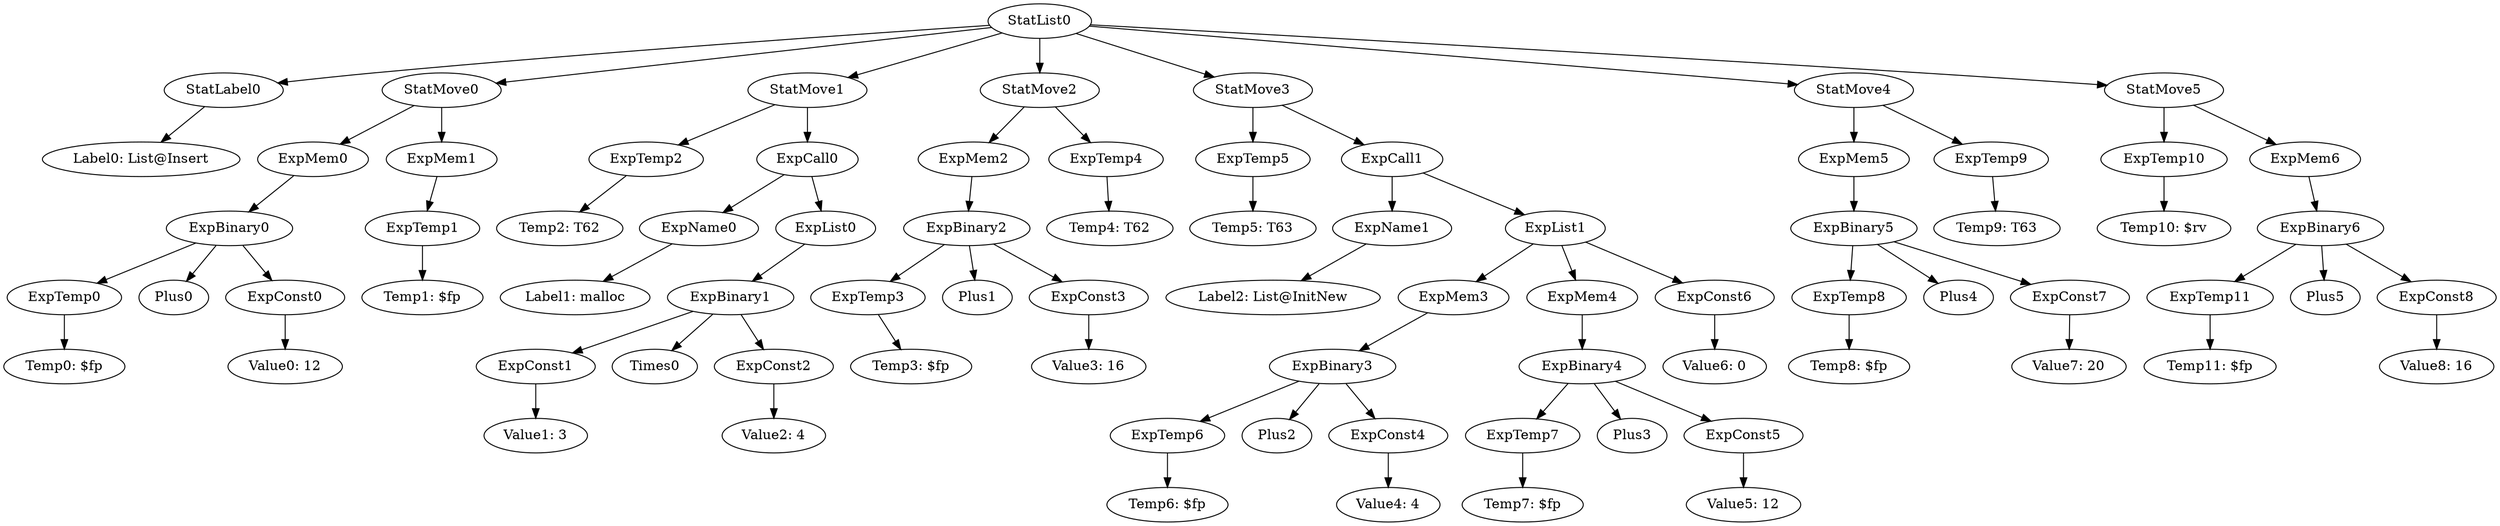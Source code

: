 digraph {
	ordering = out;
	ExpMem6 -> ExpBinary6;
	ExpBinary6 -> ExpTemp11;
	ExpBinary6 -> Plus5;
	ExpBinary6 -> ExpConst8;
	ExpTemp3 -> "Temp3: $fp";
	ExpList0 -> ExpBinary1;
	ExpConst3 -> "Value3: 16";
	ExpConst7 -> "Value7: 20";
	ExpCall0 -> ExpName0;
	ExpCall0 -> ExpList0;
	ExpMem2 -> ExpBinary2;
	ExpName0 -> "Label1: malloc";
	ExpConst1 -> "Value1: 3";
	StatMove1 -> ExpTemp2;
	StatMove1 -> ExpCall0;
	ExpTemp8 -> "Temp8: $fp";
	ExpBinary0 -> ExpTemp0;
	ExpBinary0 -> Plus0;
	ExpBinary0 -> ExpConst0;
	ExpMem4 -> ExpBinary4;
	StatMove0 -> ExpMem0;
	StatMove0 -> ExpMem1;
	StatList0 -> StatLabel0;
	StatList0 -> StatMove0;
	StatList0 -> StatMove1;
	StatList0 -> StatMove2;
	StatList0 -> StatMove3;
	StatList0 -> StatMove4;
	StatList0 -> StatMove5;
	ExpBinary2 -> ExpTemp3;
	ExpBinary2 -> Plus1;
	ExpBinary2 -> ExpConst3;
	ExpMem5 -> ExpBinary5;
	StatLabel0 -> "Label0: List@Insert";
	StatMove2 -> ExpMem2;
	StatMove2 -> ExpTemp4;
	ExpTemp2 -> "Temp2: T62";
	ExpTemp10 -> "Temp10: $rv";
	ExpMem0 -> ExpBinary0;
	ExpBinary1 -> ExpConst1;
	ExpBinary1 -> Times0;
	ExpBinary1 -> ExpConst2;
	ExpList1 -> ExpMem3;
	ExpList1 -> ExpMem4;
	ExpList1 -> ExpConst6;
	StatMove4 -> ExpMem5;
	StatMove4 -> ExpTemp9;
	ExpTemp1 -> "Temp1: $fp";
	ExpTemp5 -> "Temp5: T63";
	ExpTemp4 -> "Temp4: T62";
	ExpTemp0 -> "Temp0: $fp";
	ExpTemp7 -> "Temp7: $fp";
	StatMove3 -> ExpTemp5;
	StatMove3 -> ExpCall1;
	ExpTemp11 -> "Temp11: $fp";
	ExpName1 -> "Label2: List@InitNew";
	ExpCall1 -> ExpName1;
	ExpCall1 -> ExpList1;
	ExpTemp6 -> "Temp6: $fp";
	ExpConst2 -> "Value2: 4";
	ExpBinary3 -> ExpTemp6;
	ExpBinary3 -> Plus2;
	ExpBinary3 -> ExpConst4;
	StatMove5 -> ExpTemp10;
	StatMove5 -> ExpMem6;
	ExpConst5 -> "Value5: 12";
	ExpConst8 -> "Value8: 16";
	ExpConst4 -> "Value4: 4";
	ExpMem3 -> ExpBinary3;
	ExpConst0 -> "Value0: 12";
	ExpBinary4 -> ExpTemp7;
	ExpBinary4 -> Plus3;
	ExpBinary4 -> ExpConst5;
	ExpMem1 -> ExpTemp1;
	ExpConst6 -> "Value6: 0";
	ExpBinary5 -> ExpTemp8;
	ExpBinary5 -> Plus4;
	ExpBinary5 -> ExpConst7;
	ExpTemp9 -> "Temp9: T63";
}

